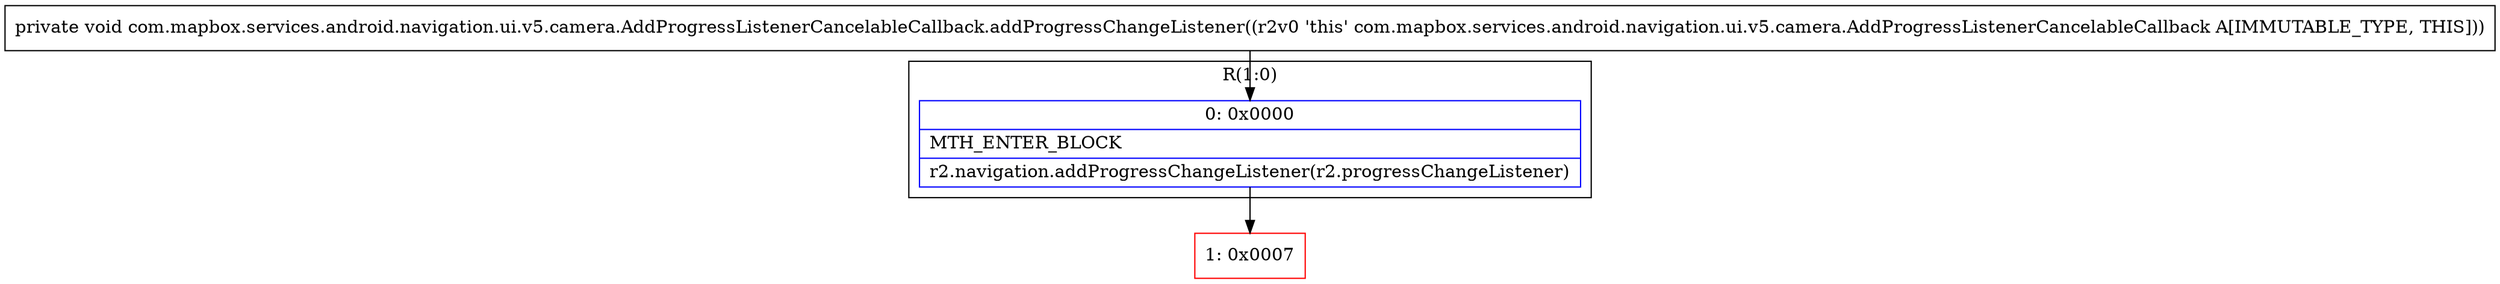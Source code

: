 digraph "CFG forcom.mapbox.services.android.navigation.ui.v5.camera.AddProgressListenerCancelableCallback.addProgressChangeListener()V" {
subgraph cluster_Region_160806953 {
label = "R(1:0)";
node [shape=record,color=blue];
Node_0 [shape=record,label="{0\:\ 0x0000|MTH_ENTER_BLOCK\l|r2.navigation.addProgressChangeListener(r2.progressChangeListener)\l}"];
}
Node_1 [shape=record,color=red,label="{1\:\ 0x0007}"];
MethodNode[shape=record,label="{private void com.mapbox.services.android.navigation.ui.v5.camera.AddProgressListenerCancelableCallback.addProgressChangeListener((r2v0 'this' com.mapbox.services.android.navigation.ui.v5.camera.AddProgressListenerCancelableCallback A[IMMUTABLE_TYPE, THIS])) }"];
MethodNode -> Node_0;
Node_0 -> Node_1;
}

